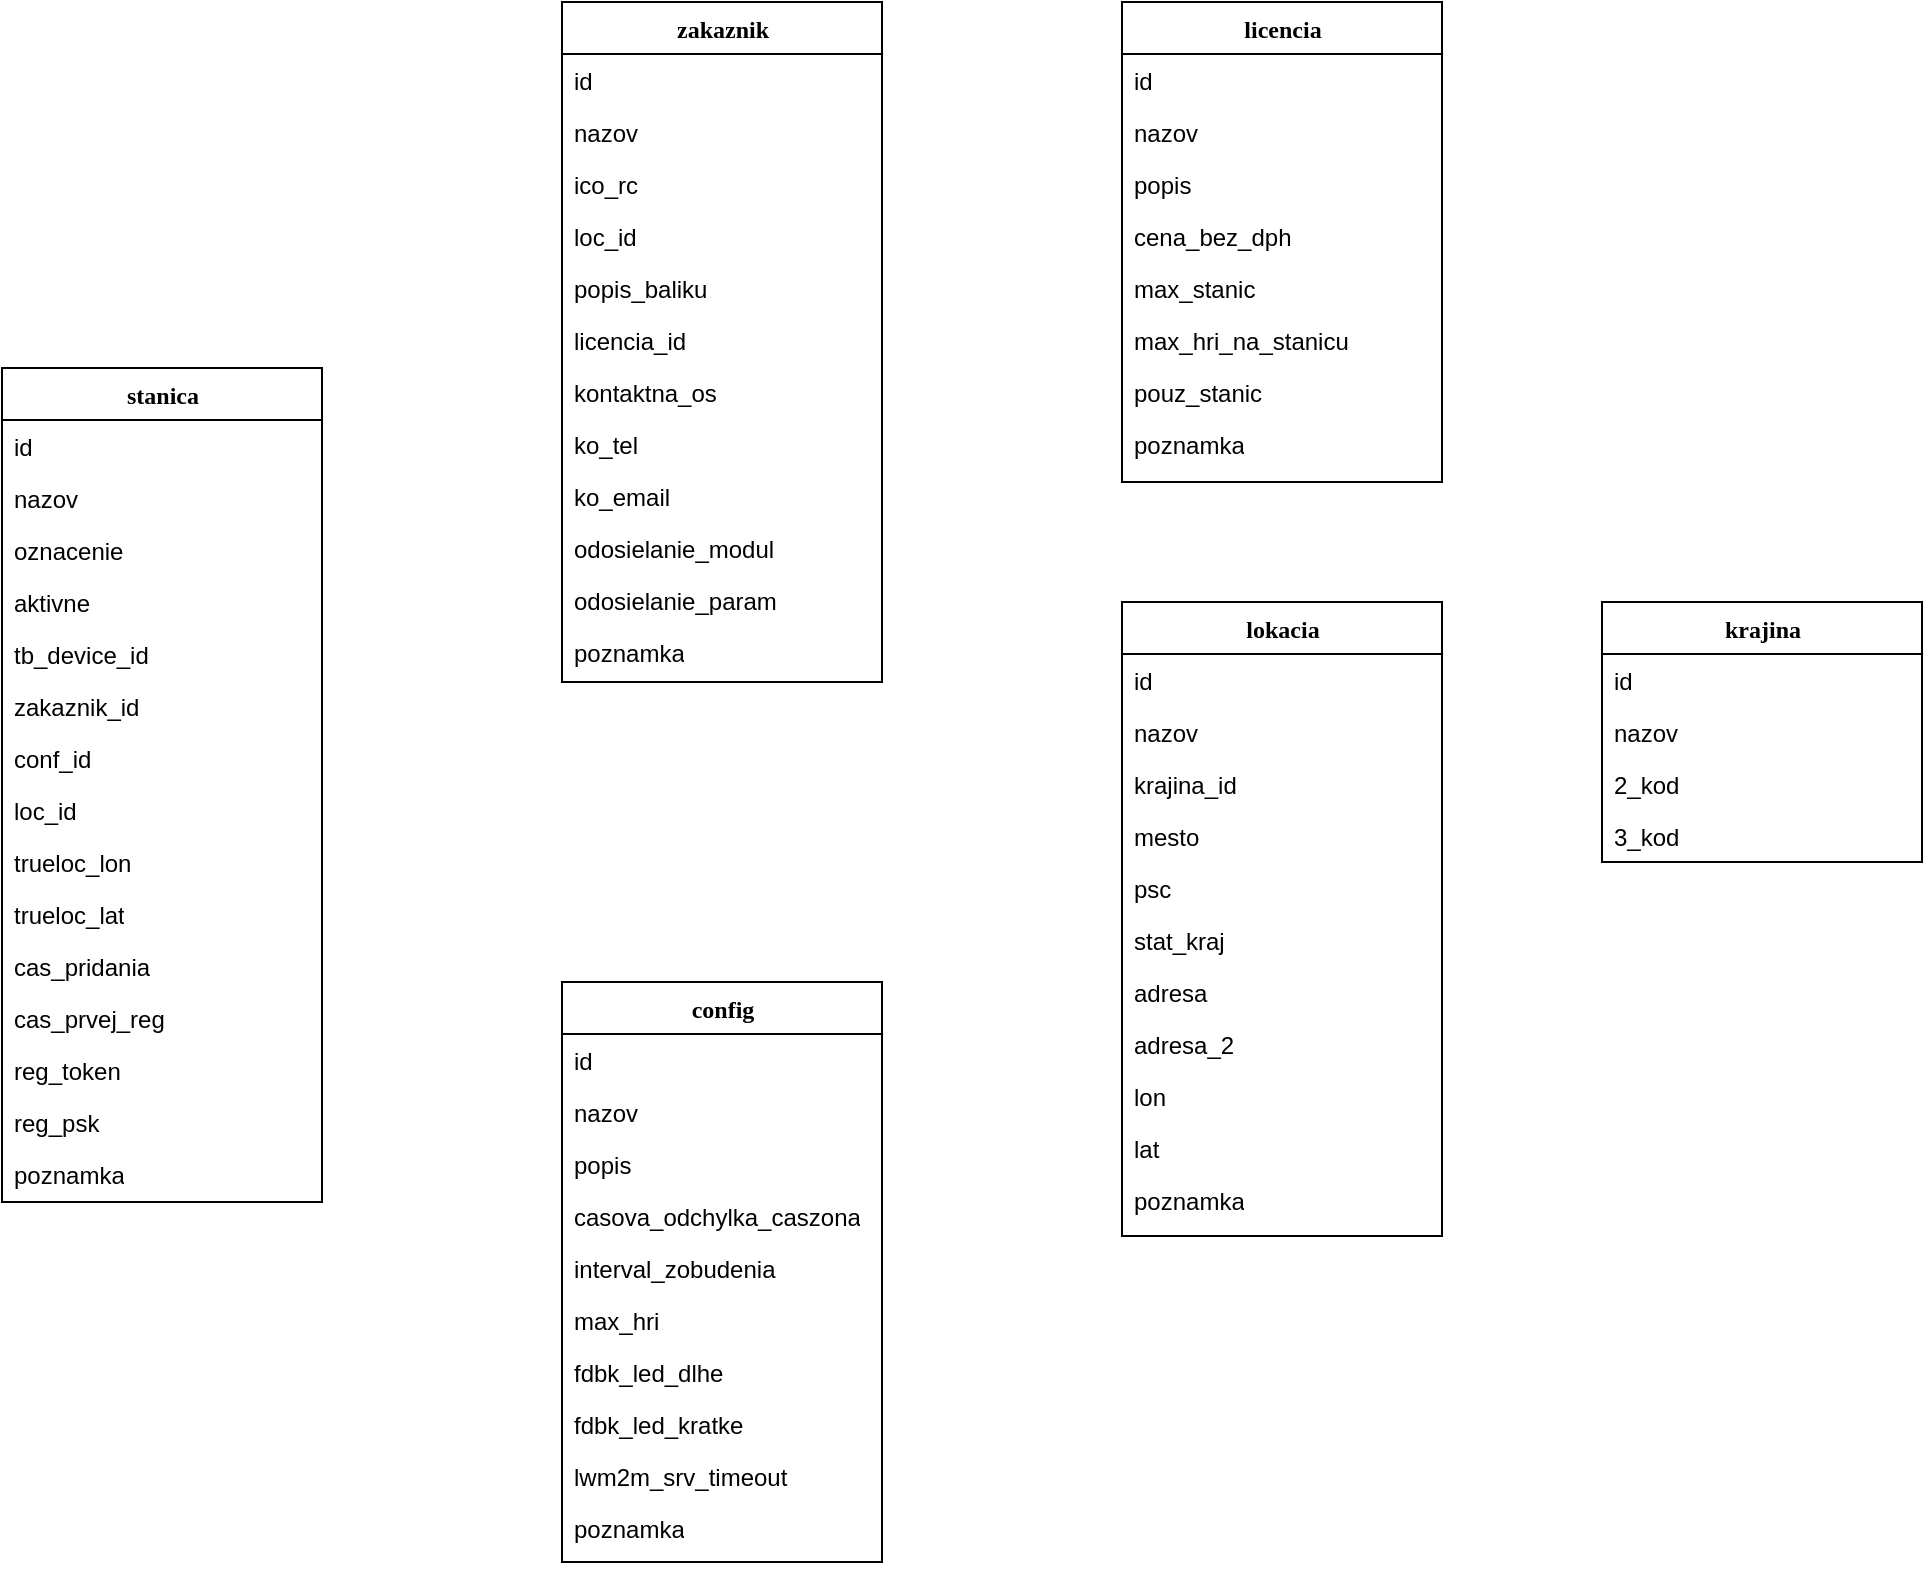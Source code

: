 <mxfile version="21.6.9" type="github">
  <diagram name="Page-1" id="9f46799a-70d6-7492-0946-bef42562c5a5">
    <mxGraphModel dx="1687" dy="920" grid="1" gridSize="10" guides="1" tooltips="1" connect="1" arrows="1" fold="1" page="1" pageScale="1" pageWidth="1169" pageHeight="827" background="none" math="0" shadow="0">
      <root>
        <mxCell id="0" />
        <mxCell id="1" parent="0" />
        <mxCell id="78961159f06e98e8-17" value="stanica" style="swimlane;html=1;fontStyle=1;align=center;verticalAlign=top;childLayout=stackLayout;horizontal=1;startSize=26;horizontalStack=0;resizeParent=1;resizeLast=0;collapsible=1;marginBottom=0;swimlaneFillColor=#ffffff;rounded=0;shadow=0;comic=0;labelBackgroundColor=none;strokeWidth=1;fillColor=none;fontFamily=Verdana;fontSize=12" parent="1" vertex="1">
          <mxGeometry x="160" y="213" width="160" height="417" as="geometry">
            <mxRectangle x="90" y="83" width="90" height="30" as="alternateBounds" />
          </mxGeometry>
        </mxCell>
        <mxCell id="78961159f06e98e8-21" value="id" style="text;html=1;strokeColor=none;fillColor=none;align=left;verticalAlign=top;spacingLeft=4;spacingRight=4;whiteSpace=wrap;overflow=hidden;rotatable=0;points=[[0,0.5],[1,0.5]];portConstraint=eastwest;" parent="78961159f06e98e8-17" vertex="1">
          <mxGeometry y="26" width="160" height="26" as="geometry" />
        </mxCell>
        <mxCell id="78961159f06e98e8-25" value="nazov" style="text;html=1;strokeColor=none;fillColor=none;align=left;verticalAlign=top;spacingLeft=4;spacingRight=4;whiteSpace=wrap;overflow=hidden;rotatable=0;points=[[0,0.5],[1,0.5]];portConstraint=eastwest;" parent="78961159f06e98e8-17" vertex="1">
          <mxGeometry y="52" width="160" height="26" as="geometry" />
        </mxCell>
        <mxCell id="78961159f06e98e8-26" value="oznacenie" style="text;html=1;strokeColor=none;fillColor=none;align=left;verticalAlign=top;spacingLeft=4;spacingRight=4;whiteSpace=wrap;overflow=hidden;rotatable=0;points=[[0,0.5],[1,0.5]];portConstraint=eastwest;" parent="78961159f06e98e8-17" vertex="1">
          <mxGeometry y="78" width="160" height="26" as="geometry" />
        </mxCell>
        <mxCell id="78961159f06e98e8-24" value="aktivne" style="text;html=1;strokeColor=none;fillColor=none;align=left;verticalAlign=top;spacingLeft=4;spacingRight=4;whiteSpace=wrap;overflow=hidden;rotatable=0;points=[[0,0.5],[1,0.5]];portConstraint=eastwest;" parent="78961159f06e98e8-17" vertex="1">
          <mxGeometry y="104" width="160" height="26" as="geometry" />
        </mxCell>
        <mxCell id="NM6Yt-WaF4C9AlxJS71K-1" value="tb_device_id" style="text;html=1;strokeColor=none;fillColor=none;align=left;verticalAlign=top;spacingLeft=4;spacingRight=4;whiteSpace=wrap;overflow=hidden;rotatable=0;points=[[0,0.5],[1,0.5]];portConstraint=eastwest;" vertex="1" parent="78961159f06e98e8-17">
          <mxGeometry y="130" width="160" height="26" as="geometry" />
        </mxCell>
        <mxCell id="NM6Yt-WaF4C9AlxJS71K-2" value="zakaznik_id" style="text;html=1;strokeColor=none;fillColor=none;align=left;verticalAlign=top;spacingLeft=4;spacingRight=4;whiteSpace=wrap;overflow=hidden;rotatable=0;points=[[0,0.5],[1,0.5]];portConstraint=eastwest;" vertex="1" parent="78961159f06e98e8-17">
          <mxGeometry y="156" width="160" height="26" as="geometry" />
        </mxCell>
        <mxCell id="NM6Yt-WaF4C9AlxJS71K-3" value="conf_id" style="text;html=1;strokeColor=none;fillColor=none;align=left;verticalAlign=top;spacingLeft=4;spacingRight=4;whiteSpace=wrap;overflow=hidden;rotatable=0;points=[[0,0.5],[1,0.5]];portConstraint=eastwest;" vertex="1" parent="78961159f06e98e8-17">
          <mxGeometry y="182" width="160" height="26" as="geometry" />
        </mxCell>
        <mxCell id="NM6Yt-WaF4C9AlxJS71K-5" value="loc_id" style="text;html=1;strokeColor=none;fillColor=none;align=left;verticalAlign=top;spacingLeft=4;spacingRight=4;whiteSpace=wrap;overflow=hidden;rotatable=0;points=[[0,0.5],[1,0.5]];portConstraint=eastwest;" vertex="1" parent="78961159f06e98e8-17">
          <mxGeometry y="208" width="160" height="26" as="geometry" />
        </mxCell>
        <mxCell id="NM6Yt-WaF4C9AlxJS71K-6" value="trueloc_lon" style="text;html=1;strokeColor=none;fillColor=none;align=left;verticalAlign=top;spacingLeft=4;spacingRight=4;whiteSpace=wrap;overflow=hidden;rotatable=0;points=[[0,0.5],[1,0.5]];portConstraint=eastwest;" vertex="1" parent="78961159f06e98e8-17">
          <mxGeometry y="234" width="160" height="26" as="geometry" />
        </mxCell>
        <mxCell id="NM6Yt-WaF4C9AlxJS71K-7" value="trueloc_lat" style="text;html=1;strokeColor=none;fillColor=none;align=left;verticalAlign=top;spacingLeft=4;spacingRight=4;whiteSpace=wrap;overflow=hidden;rotatable=0;points=[[0,0.5],[1,0.5]];portConstraint=eastwest;" vertex="1" parent="78961159f06e98e8-17">
          <mxGeometry y="260" width="160" height="26" as="geometry" />
        </mxCell>
        <mxCell id="NM6Yt-WaF4C9AlxJS71K-8" value="cas_pridania" style="text;html=1;strokeColor=none;fillColor=none;align=left;verticalAlign=top;spacingLeft=4;spacingRight=4;whiteSpace=wrap;overflow=hidden;rotatable=0;points=[[0,0.5],[1,0.5]];portConstraint=eastwest;" vertex="1" parent="78961159f06e98e8-17">
          <mxGeometry y="286" width="160" height="26" as="geometry" />
        </mxCell>
        <mxCell id="NM6Yt-WaF4C9AlxJS71K-9" value="cas_prvej_reg" style="text;html=1;strokeColor=none;fillColor=none;align=left;verticalAlign=top;spacingLeft=4;spacingRight=4;whiteSpace=wrap;overflow=hidden;rotatable=0;points=[[0,0.5],[1,0.5]];portConstraint=eastwest;" vertex="1" parent="78961159f06e98e8-17">
          <mxGeometry y="312" width="160" height="26" as="geometry" />
        </mxCell>
        <mxCell id="NM6Yt-WaF4C9AlxJS71K-10" value="reg_token" style="text;html=1;strokeColor=none;fillColor=none;align=left;verticalAlign=top;spacingLeft=4;spacingRight=4;whiteSpace=wrap;overflow=hidden;rotatable=0;points=[[0,0.5],[1,0.5]];portConstraint=eastwest;" vertex="1" parent="78961159f06e98e8-17">
          <mxGeometry y="338" width="160" height="26" as="geometry" />
        </mxCell>
        <mxCell id="NM6Yt-WaF4C9AlxJS71K-11" value="reg_psk" style="text;html=1;strokeColor=none;fillColor=none;align=left;verticalAlign=top;spacingLeft=4;spacingRight=4;whiteSpace=wrap;overflow=hidden;rotatable=0;points=[[0,0.5],[1,0.5]];portConstraint=eastwest;" vertex="1" parent="78961159f06e98e8-17">
          <mxGeometry y="364" width="160" height="26" as="geometry" />
        </mxCell>
        <mxCell id="NM6Yt-WaF4C9AlxJS71K-12" value="poznamka" style="text;html=1;strokeColor=none;fillColor=none;align=left;verticalAlign=top;spacingLeft=4;spacingRight=4;whiteSpace=wrap;overflow=hidden;rotatable=0;points=[[0,0.5],[1,0.5]];portConstraint=eastwest;" vertex="1" parent="78961159f06e98e8-17">
          <mxGeometry y="390" width="160" height="26" as="geometry" />
        </mxCell>
        <mxCell id="78961159f06e98e8-129" style="edgeStyle=elbowEdgeStyle;html=1;labelBackgroundColor=none;startFill=0;startSize=8;endArrow=open;endFill=0;endSize=16;fontFamily=Verdana;fontSize=12;elbow=vertical;dashed=1;" parent="1" target="78961159f06e98e8-56" edge="1">
          <mxGeometry relative="1" as="geometry">
            <mxPoint x="360" y="632" as="sourcePoint" />
          </mxGeometry>
        </mxCell>
        <mxCell id="78961159f06e98e8-130" style="edgeStyle=elbowEdgeStyle;html=1;labelBackgroundColor=none;startFill=0;startSize=8;endArrow=diamondThin;endFill=0;endSize=16;fontFamily=Verdana;fontSize=12;elbow=vertical;" parent="1" target="78961159f06e98e8-69" edge="1">
          <mxGeometry relative="1" as="geometry">
            <mxPoint x="550" y="617" as="sourcePoint" />
          </mxGeometry>
        </mxCell>
        <mxCell id="NM6Yt-WaF4C9AlxJS71K-13" value="zakaznik" style="swimlane;html=1;fontStyle=1;align=center;verticalAlign=top;childLayout=stackLayout;horizontal=1;startSize=26;horizontalStack=0;resizeParent=1;resizeLast=0;collapsible=1;marginBottom=0;swimlaneFillColor=#ffffff;rounded=0;shadow=0;comic=0;labelBackgroundColor=none;strokeWidth=1;fillColor=none;fontFamily=Verdana;fontSize=12" vertex="1" parent="1">
          <mxGeometry x="440" y="30" width="160" height="340" as="geometry">
            <mxRectangle x="90" y="83" width="90" height="30" as="alternateBounds" />
          </mxGeometry>
        </mxCell>
        <mxCell id="NM6Yt-WaF4C9AlxJS71K-14" value="id" style="text;html=1;strokeColor=none;fillColor=none;align=left;verticalAlign=top;spacingLeft=4;spacingRight=4;whiteSpace=wrap;overflow=hidden;rotatable=0;points=[[0,0.5],[1,0.5]];portConstraint=eastwest;" vertex="1" parent="NM6Yt-WaF4C9AlxJS71K-13">
          <mxGeometry y="26" width="160" height="26" as="geometry" />
        </mxCell>
        <mxCell id="NM6Yt-WaF4C9AlxJS71K-15" value="nazov" style="text;html=1;strokeColor=none;fillColor=none;align=left;verticalAlign=top;spacingLeft=4;spacingRight=4;whiteSpace=wrap;overflow=hidden;rotatable=0;points=[[0,0.5],[1,0.5]];portConstraint=eastwest;" vertex="1" parent="NM6Yt-WaF4C9AlxJS71K-13">
          <mxGeometry y="52" width="160" height="26" as="geometry" />
        </mxCell>
        <mxCell id="NM6Yt-WaF4C9AlxJS71K-29" value="ico_rc" style="text;html=1;strokeColor=none;fillColor=none;align=left;verticalAlign=top;spacingLeft=4;spacingRight=4;whiteSpace=wrap;overflow=hidden;rotatable=0;points=[[0,0.5],[1,0.5]];portConstraint=eastwest;" vertex="1" parent="NM6Yt-WaF4C9AlxJS71K-13">
          <mxGeometry y="78" width="160" height="26" as="geometry" />
        </mxCell>
        <mxCell id="NM6Yt-WaF4C9AlxJS71K-30" value="loc_id" style="text;html=1;strokeColor=none;fillColor=none;align=left;verticalAlign=top;spacingLeft=4;spacingRight=4;whiteSpace=wrap;overflow=hidden;rotatable=0;points=[[0,0.5],[1,0.5]];portConstraint=eastwest;" vertex="1" parent="NM6Yt-WaF4C9AlxJS71K-13">
          <mxGeometry y="104" width="160" height="26" as="geometry" />
        </mxCell>
        <mxCell id="NM6Yt-WaF4C9AlxJS71K-31" value="popis_baliku" style="text;html=1;strokeColor=none;fillColor=none;align=left;verticalAlign=top;spacingLeft=4;spacingRight=4;whiteSpace=wrap;overflow=hidden;rotatable=0;points=[[0,0.5],[1,0.5]];portConstraint=eastwest;" vertex="1" parent="NM6Yt-WaF4C9AlxJS71K-13">
          <mxGeometry y="130" width="160" height="26" as="geometry" />
        </mxCell>
        <mxCell id="NM6Yt-WaF4C9AlxJS71K-32" value="licencia_id" style="text;html=1;strokeColor=none;fillColor=none;align=left;verticalAlign=top;spacingLeft=4;spacingRight=4;whiteSpace=wrap;overflow=hidden;rotatable=0;points=[[0,0.5],[1,0.5]];portConstraint=eastwest;" vertex="1" parent="NM6Yt-WaF4C9AlxJS71K-13">
          <mxGeometry y="156" width="160" height="26" as="geometry" />
        </mxCell>
        <mxCell id="NM6Yt-WaF4C9AlxJS71K-33" value="kontaktna_os" style="text;html=1;strokeColor=none;fillColor=none;align=left;verticalAlign=top;spacingLeft=4;spacingRight=4;whiteSpace=wrap;overflow=hidden;rotatable=0;points=[[0,0.5],[1,0.5]];portConstraint=eastwest;" vertex="1" parent="NM6Yt-WaF4C9AlxJS71K-13">
          <mxGeometry y="182" width="160" height="26" as="geometry" />
        </mxCell>
        <mxCell id="NM6Yt-WaF4C9AlxJS71K-34" value="ko_tel" style="text;html=1;strokeColor=none;fillColor=none;align=left;verticalAlign=top;spacingLeft=4;spacingRight=4;whiteSpace=wrap;overflow=hidden;rotatable=0;points=[[0,0.5],[1,0.5]];portConstraint=eastwest;" vertex="1" parent="NM6Yt-WaF4C9AlxJS71K-13">
          <mxGeometry y="208" width="160" height="26" as="geometry" />
        </mxCell>
        <mxCell id="NM6Yt-WaF4C9AlxJS71K-35" value="ko_email" style="text;html=1;strokeColor=none;fillColor=none;align=left;verticalAlign=top;spacingLeft=4;spacingRight=4;whiteSpace=wrap;overflow=hidden;rotatable=0;points=[[0,0.5],[1,0.5]];portConstraint=eastwest;" vertex="1" parent="NM6Yt-WaF4C9AlxJS71K-13">
          <mxGeometry y="234" width="160" height="26" as="geometry" />
        </mxCell>
        <mxCell id="NM6Yt-WaF4C9AlxJS71K-36" value="odosielanie_modul" style="text;html=1;strokeColor=none;fillColor=none;align=left;verticalAlign=top;spacingLeft=4;spacingRight=4;whiteSpace=wrap;overflow=hidden;rotatable=0;points=[[0,0.5],[1,0.5]];portConstraint=eastwest;" vertex="1" parent="NM6Yt-WaF4C9AlxJS71K-13">
          <mxGeometry y="260" width="160" height="26" as="geometry" />
        </mxCell>
        <mxCell id="NM6Yt-WaF4C9AlxJS71K-37" value="odosielanie_param" style="text;html=1;strokeColor=none;fillColor=none;align=left;verticalAlign=top;spacingLeft=4;spacingRight=4;whiteSpace=wrap;overflow=hidden;rotatable=0;points=[[0,0.5],[1,0.5]];portConstraint=eastwest;" vertex="1" parent="NM6Yt-WaF4C9AlxJS71K-13">
          <mxGeometry y="286" width="160" height="26" as="geometry" />
        </mxCell>
        <mxCell id="NM6Yt-WaF4C9AlxJS71K-38" value="poznamka" style="text;html=1;strokeColor=none;fillColor=none;align=left;verticalAlign=top;spacingLeft=4;spacingRight=4;whiteSpace=wrap;overflow=hidden;rotatable=0;points=[[0,0.5],[1,0.5]];portConstraint=eastwest;" vertex="1" parent="NM6Yt-WaF4C9AlxJS71K-13">
          <mxGeometry y="312" width="160" height="26" as="geometry" />
        </mxCell>
        <mxCell id="NM6Yt-WaF4C9AlxJS71K-39" value="lokacia" style="swimlane;html=1;fontStyle=1;align=center;verticalAlign=top;childLayout=stackLayout;horizontal=1;startSize=26;horizontalStack=0;resizeParent=1;resizeLast=0;collapsible=1;marginBottom=0;swimlaneFillColor=#ffffff;rounded=0;shadow=0;comic=0;labelBackgroundColor=none;strokeWidth=1;fillColor=none;fontFamily=Verdana;fontSize=12" vertex="1" parent="1">
          <mxGeometry x="720" y="330" width="160" height="317" as="geometry">
            <mxRectangle x="90" y="83" width="90" height="30" as="alternateBounds" />
          </mxGeometry>
        </mxCell>
        <mxCell id="NM6Yt-WaF4C9AlxJS71K-40" value="id" style="text;html=1;strokeColor=none;fillColor=none;align=left;verticalAlign=top;spacingLeft=4;spacingRight=4;whiteSpace=wrap;overflow=hidden;rotatable=0;points=[[0,0.5],[1,0.5]];portConstraint=eastwest;" vertex="1" parent="NM6Yt-WaF4C9AlxJS71K-39">
          <mxGeometry y="26" width="160" height="26" as="geometry" />
        </mxCell>
        <mxCell id="NM6Yt-WaF4C9AlxJS71K-41" value="nazov" style="text;html=1;strokeColor=none;fillColor=none;align=left;verticalAlign=top;spacingLeft=4;spacingRight=4;whiteSpace=wrap;overflow=hidden;rotatable=0;points=[[0,0.5],[1,0.5]];portConstraint=eastwest;" vertex="1" parent="NM6Yt-WaF4C9AlxJS71K-39">
          <mxGeometry y="52" width="160" height="26" as="geometry" />
        </mxCell>
        <mxCell id="NM6Yt-WaF4C9AlxJS71K-52" value="krajina_id" style="text;html=1;strokeColor=none;fillColor=none;align=left;verticalAlign=top;spacingLeft=4;spacingRight=4;whiteSpace=wrap;overflow=hidden;rotatable=0;points=[[0,0.5],[1,0.5]];portConstraint=eastwest;" vertex="1" parent="NM6Yt-WaF4C9AlxJS71K-39">
          <mxGeometry y="78" width="160" height="26" as="geometry" />
        </mxCell>
        <mxCell id="NM6Yt-WaF4C9AlxJS71K-53" value="mesto" style="text;html=1;strokeColor=none;fillColor=none;align=left;verticalAlign=top;spacingLeft=4;spacingRight=4;whiteSpace=wrap;overflow=hidden;rotatable=0;points=[[0,0.5],[1,0.5]];portConstraint=eastwest;" vertex="1" parent="NM6Yt-WaF4C9AlxJS71K-39">
          <mxGeometry y="104" width="160" height="26" as="geometry" />
        </mxCell>
        <mxCell id="NM6Yt-WaF4C9AlxJS71K-54" value="psc" style="text;html=1;strokeColor=none;fillColor=none;align=left;verticalAlign=top;spacingLeft=4;spacingRight=4;whiteSpace=wrap;overflow=hidden;rotatable=0;points=[[0,0.5],[1,0.5]];portConstraint=eastwest;" vertex="1" parent="NM6Yt-WaF4C9AlxJS71K-39">
          <mxGeometry y="130" width="160" height="26" as="geometry" />
        </mxCell>
        <mxCell id="NM6Yt-WaF4C9AlxJS71K-55" value="stat_kraj" style="text;html=1;strokeColor=none;fillColor=none;align=left;verticalAlign=top;spacingLeft=4;spacingRight=4;whiteSpace=wrap;overflow=hidden;rotatable=0;points=[[0,0.5],[1,0.5]];portConstraint=eastwest;" vertex="1" parent="NM6Yt-WaF4C9AlxJS71K-39">
          <mxGeometry y="156" width="160" height="26" as="geometry" />
        </mxCell>
        <mxCell id="NM6Yt-WaF4C9AlxJS71K-56" value="adresa" style="text;html=1;strokeColor=none;fillColor=none;align=left;verticalAlign=top;spacingLeft=4;spacingRight=4;whiteSpace=wrap;overflow=hidden;rotatable=0;points=[[0,0.5],[1,0.5]];portConstraint=eastwest;" vertex="1" parent="NM6Yt-WaF4C9AlxJS71K-39">
          <mxGeometry y="182" width="160" height="26" as="geometry" />
        </mxCell>
        <mxCell id="NM6Yt-WaF4C9AlxJS71K-57" value="adresa_2" style="text;html=1;strokeColor=none;fillColor=none;align=left;verticalAlign=top;spacingLeft=4;spacingRight=4;whiteSpace=wrap;overflow=hidden;rotatable=0;points=[[0,0.5],[1,0.5]];portConstraint=eastwest;" vertex="1" parent="NM6Yt-WaF4C9AlxJS71K-39">
          <mxGeometry y="208" width="160" height="26" as="geometry" />
        </mxCell>
        <mxCell id="NM6Yt-WaF4C9AlxJS71K-58" value="lon" style="text;html=1;strokeColor=none;fillColor=none;align=left;verticalAlign=top;spacingLeft=4;spacingRight=4;whiteSpace=wrap;overflow=hidden;rotatable=0;points=[[0,0.5],[1,0.5]];portConstraint=eastwest;" vertex="1" parent="NM6Yt-WaF4C9AlxJS71K-39">
          <mxGeometry y="234" width="160" height="26" as="geometry" />
        </mxCell>
        <mxCell id="NM6Yt-WaF4C9AlxJS71K-59" value="lat" style="text;html=1;strokeColor=none;fillColor=none;align=left;verticalAlign=top;spacingLeft=4;spacingRight=4;whiteSpace=wrap;overflow=hidden;rotatable=0;points=[[0,0.5],[1,0.5]];portConstraint=eastwest;" vertex="1" parent="NM6Yt-WaF4C9AlxJS71K-39">
          <mxGeometry y="260" width="160" height="26" as="geometry" />
        </mxCell>
        <mxCell id="NM6Yt-WaF4C9AlxJS71K-60" value="poznamka" style="text;html=1;strokeColor=none;fillColor=none;align=left;verticalAlign=top;spacingLeft=4;spacingRight=4;whiteSpace=wrap;overflow=hidden;rotatable=0;points=[[0,0.5],[1,0.5]];portConstraint=eastwest;" vertex="1" parent="NM6Yt-WaF4C9AlxJS71K-39">
          <mxGeometry y="286" width="160" height="24" as="geometry" />
        </mxCell>
        <mxCell id="NM6Yt-WaF4C9AlxJS71K-61" value="krajina" style="swimlane;html=1;fontStyle=1;align=center;verticalAlign=top;childLayout=stackLayout;horizontal=1;startSize=26;horizontalStack=0;resizeParent=1;resizeLast=0;collapsible=1;marginBottom=0;swimlaneFillColor=#ffffff;rounded=0;shadow=0;comic=0;labelBackgroundColor=none;strokeWidth=1;fillColor=none;fontFamily=Verdana;fontSize=12" vertex="1" parent="1">
          <mxGeometry x="960" y="330" width="160" height="130" as="geometry">
            <mxRectangle x="90" y="83" width="90" height="30" as="alternateBounds" />
          </mxGeometry>
        </mxCell>
        <mxCell id="NM6Yt-WaF4C9AlxJS71K-62" value="id" style="text;html=1;strokeColor=none;fillColor=none;align=left;verticalAlign=top;spacingLeft=4;spacingRight=4;whiteSpace=wrap;overflow=hidden;rotatable=0;points=[[0,0.5],[1,0.5]];portConstraint=eastwest;" vertex="1" parent="NM6Yt-WaF4C9AlxJS71K-61">
          <mxGeometry y="26" width="160" height="26" as="geometry" />
        </mxCell>
        <mxCell id="NM6Yt-WaF4C9AlxJS71K-63" value="nazov" style="text;html=1;strokeColor=none;fillColor=none;align=left;verticalAlign=top;spacingLeft=4;spacingRight=4;whiteSpace=wrap;overflow=hidden;rotatable=0;points=[[0,0.5],[1,0.5]];portConstraint=eastwest;" vertex="1" parent="NM6Yt-WaF4C9AlxJS71K-61">
          <mxGeometry y="52" width="160" height="26" as="geometry" />
        </mxCell>
        <mxCell id="NM6Yt-WaF4C9AlxJS71K-73" value="2_kod" style="text;html=1;strokeColor=none;fillColor=none;align=left;verticalAlign=top;spacingLeft=4;spacingRight=4;whiteSpace=wrap;overflow=hidden;rotatable=0;points=[[0,0.5],[1,0.5]];portConstraint=eastwest;" vertex="1" parent="NM6Yt-WaF4C9AlxJS71K-61">
          <mxGeometry y="78" width="160" height="26" as="geometry" />
        </mxCell>
        <mxCell id="NM6Yt-WaF4C9AlxJS71K-74" value="3_kod" style="text;html=1;strokeColor=none;fillColor=none;align=left;verticalAlign=top;spacingLeft=4;spacingRight=4;whiteSpace=wrap;overflow=hidden;rotatable=0;points=[[0,0.5],[1,0.5]];portConstraint=eastwest;" vertex="1" parent="NM6Yt-WaF4C9AlxJS71K-61">
          <mxGeometry y="104" width="160" height="26" as="geometry" />
        </mxCell>
        <mxCell id="NM6Yt-WaF4C9AlxJS71K-75" value="licencia" style="swimlane;html=1;fontStyle=1;align=center;verticalAlign=top;childLayout=stackLayout;horizontal=1;startSize=26;horizontalStack=0;resizeParent=1;resizeLast=0;collapsible=1;marginBottom=0;swimlaneFillColor=#ffffff;rounded=0;shadow=0;comic=0;labelBackgroundColor=none;strokeWidth=1;fillColor=none;fontFamily=Verdana;fontSize=12" vertex="1" parent="1">
          <mxGeometry x="720" y="30" width="160" height="240" as="geometry">
            <mxRectangle x="90" y="83" width="90" height="30" as="alternateBounds" />
          </mxGeometry>
        </mxCell>
        <mxCell id="NM6Yt-WaF4C9AlxJS71K-76" value="id" style="text;html=1;strokeColor=none;fillColor=none;align=left;verticalAlign=top;spacingLeft=4;spacingRight=4;whiteSpace=wrap;overflow=hidden;rotatable=0;points=[[0,0.5],[1,0.5]];portConstraint=eastwest;" vertex="1" parent="NM6Yt-WaF4C9AlxJS71K-75">
          <mxGeometry y="26" width="160" height="26" as="geometry" />
        </mxCell>
        <mxCell id="NM6Yt-WaF4C9AlxJS71K-77" value="nazov" style="text;html=1;strokeColor=none;fillColor=none;align=left;verticalAlign=top;spacingLeft=4;spacingRight=4;whiteSpace=wrap;overflow=hidden;rotatable=0;points=[[0,0.5],[1,0.5]];portConstraint=eastwest;" vertex="1" parent="NM6Yt-WaF4C9AlxJS71K-75">
          <mxGeometry y="52" width="160" height="26" as="geometry" />
        </mxCell>
        <mxCell id="NM6Yt-WaF4C9AlxJS71K-78" value="popis" style="text;html=1;strokeColor=none;fillColor=none;align=left;verticalAlign=top;spacingLeft=4;spacingRight=4;whiteSpace=wrap;overflow=hidden;rotatable=0;points=[[0,0.5],[1,0.5]];portConstraint=eastwest;" vertex="1" parent="NM6Yt-WaF4C9AlxJS71K-75">
          <mxGeometry y="78" width="160" height="26" as="geometry" />
        </mxCell>
        <mxCell id="NM6Yt-WaF4C9AlxJS71K-79" value="cena_bez_dph" style="text;html=1;strokeColor=none;fillColor=none;align=left;verticalAlign=top;spacingLeft=4;spacingRight=4;whiteSpace=wrap;overflow=hidden;rotatable=0;points=[[0,0.5],[1,0.5]];portConstraint=eastwest;" vertex="1" parent="NM6Yt-WaF4C9AlxJS71K-75">
          <mxGeometry y="104" width="160" height="26" as="geometry" />
        </mxCell>
        <mxCell id="NM6Yt-WaF4C9AlxJS71K-80" value="max_stanic" style="text;html=1;strokeColor=none;fillColor=none;align=left;verticalAlign=top;spacingLeft=4;spacingRight=4;whiteSpace=wrap;overflow=hidden;rotatable=0;points=[[0,0.5],[1,0.5]];portConstraint=eastwest;" vertex="1" parent="NM6Yt-WaF4C9AlxJS71K-75">
          <mxGeometry y="130" width="160" height="26" as="geometry" />
        </mxCell>
        <mxCell id="NM6Yt-WaF4C9AlxJS71K-81" value="max_hri_na_stanicu" style="text;html=1;strokeColor=none;fillColor=none;align=left;verticalAlign=top;spacingLeft=4;spacingRight=4;whiteSpace=wrap;overflow=hidden;rotatable=0;points=[[0,0.5],[1,0.5]];portConstraint=eastwest;" vertex="1" parent="NM6Yt-WaF4C9AlxJS71K-75">
          <mxGeometry y="156" width="160" height="26" as="geometry" />
        </mxCell>
        <mxCell id="NM6Yt-WaF4C9AlxJS71K-82" value="pouz_stanic" style="text;html=1;strokeColor=none;fillColor=none;align=left;verticalAlign=top;spacingLeft=4;spacingRight=4;whiteSpace=wrap;overflow=hidden;rotatable=0;points=[[0,0.5],[1,0.5]];portConstraint=eastwest;" vertex="1" parent="NM6Yt-WaF4C9AlxJS71K-75">
          <mxGeometry y="182" width="160" height="26" as="geometry" />
        </mxCell>
        <mxCell id="NM6Yt-WaF4C9AlxJS71K-83" value="poznamka" style="text;html=1;strokeColor=none;fillColor=none;align=left;verticalAlign=top;spacingLeft=4;spacingRight=4;whiteSpace=wrap;overflow=hidden;rotatable=0;points=[[0,0.5],[1,0.5]];portConstraint=eastwest;" vertex="1" parent="NM6Yt-WaF4C9AlxJS71K-75">
          <mxGeometry y="208" width="160" height="32" as="geometry" />
        </mxCell>
        <mxCell id="NM6Yt-WaF4C9AlxJS71K-84" value="config" style="swimlane;html=1;fontStyle=1;align=center;verticalAlign=top;childLayout=stackLayout;horizontal=1;startSize=26;horizontalStack=0;resizeParent=1;resizeLast=0;collapsible=1;marginBottom=0;swimlaneFillColor=#ffffff;rounded=0;shadow=0;comic=0;labelBackgroundColor=none;strokeWidth=1;fillColor=none;fontFamily=Verdana;fontSize=12" vertex="1" parent="1">
          <mxGeometry x="440" y="520" width="160" height="290" as="geometry">
            <mxRectangle x="90" y="83" width="90" height="30" as="alternateBounds" />
          </mxGeometry>
        </mxCell>
        <mxCell id="NM6Yt-WaF4C9AlxJS71K-85" value="id" style="text;html=1;strokeColor=none;fillColor=none;align=left;verticalAlign=top;spacingLeft=4;spacingRight=4;whiteSpace=wrap;overflow=hidden;rotatable=0;points=[[0,0.5],[1,0.5]];portConstraint=eastwest;" vertex="1" parent="NM6Yt-WaF4C9AlxJS71K-84">
          <mxGeometry y="26" width="160" height="26" as="geometry" />
        </mxCell>
        <mxCell id="NM6Yt-WaF4C9AlxJS71K-86" value="nazov" style="text;html=1;strokeColor=none;fillColor=none;align=left;verticalAlign=top;spacingLeft=4;spacingRight=4;whiteSpace=wrap;overflow=hidden;rotatable=0;points=[[0,0.5],[1,0.5]];portConstraint=eastwest;" vertex="1" parent="NM6Yt-WaF4C9AlxJS71K-84">
          <mxGeometry y="52" width="160" height="26" as="geometry" />
        </mxCell>
        <mxCell id="NM6Yt-WaF4C9AlxJS71K-87" value="popis" style="text;html=1;strokeColor=none;fillColor=none;align=left;verticalAlign=top;spacingLeft=4;spacingRight=4;whiteSpace=wrap;overflow=hidden;rotatable=0;points=[[0,0.5],[1,0.5]];portConstraint=eastwest;" vertex="1" parent="NM6Yt-WaF4C9AlxJS71K-84">
          <mxGeometry y="78" width="160" height="26" as="geometry" />
        </mxCell>
        <mxCell id="NM6Yt-WaF4C9AlxJS71K-93" value="casova_odchylka_caszona" style="text;html=1;strokeColor=none;fillColor=none;align=left;verticalAlign=top;spacingLeft=4;spacingRight=4;whiteSpace=wrap;overflow=hidden;rotatable=0;points=[[0,0.5],[1,0.5]];portConstraint=eastwest;" vertex="1" parent="NM6Yt-WaF4C9AlxJS71K-84">
          <mxGeometry y="104" width="160" height="26" as="geometry" />
        </mxCell>
        <mxCell id="NM6Yt-WaF4C9AlxJS71K-94" value="interval_zobudenia" style="text;html=1;strokeColor=none;fillColor=none;align=left;verticalAlign=top;spacingLeft=4;spacingRight=4;whiteSpace=wrap;overflow=hidden;rotatable=0;points=[[0,0.5],[1,0.5]];portConstraint=eastwest;" vertex="1" parent="NM6Yt-WaF4C9AlxJS71K-84">
          <mxGeometry y="130" width="160" height="26" as="geometry" />
        </mxCell>
        <mxCell id="NM6Yt-WaF4C9AlxJS71K-95" value="max_hri" style="text;html=1;strokeColor=none;fillColor=none;align=left;verticalAlign=top;spacingLeft=4;spacingRight=4;whiteSpace=wrap;overflow=hidden;rotatable=0;points=[[0,0.5],[1,0.5]];portConstraint=eastwest;" vertex="1" parent="NM6Yt-WaF4C9AlxJS71K-84">
          <mxGeometry y="156" width="160" height="26" as="geometry" />
        </mxCell>
        <mxCell id="NM6Yt-WaF4C9AlxJS71K-96" value="fdbk_led_dlhe" style="text;html=1;strokeColor=none;fillColor=none;align=left;verticalAlign=top;spacingLeft=4;spacingRight=4;whiteSpace=wrap;overflow=hidden;rotatable=0;points=[[0,0.5],[1,0.5]];portConstraint=eastwest;" vertex="1" parent="NM6Yt-WaF4C9AlxJS71K-84">
          <mxGeometry y="182" width="160" height="26" as="geometry" />
        </mxCell>
        <mxCell id="NM6Yt-WaF4C9AlxJS71K-97" value="fdbk_led_kratke" style="text;html=1;strokeColor=none;fillColor=none;align=left;verticalAlign=top;spacingLeft=4;spacingRight=4;whiteSpace=wrap;overflow=hidden;rotatable=0;points=[[0,0.5],[1,0.5]];portConstraint=eastwest;" vertex="1" parent="NM6Yt-WaF4C9AlxJS71K-84">
          <mxGeometry y="208" width="160" height="26" as="geometry" />
        </mxCell>
        <mxCell id="NM6Yt-WaF4C9AlxJS71K-98" value="lwm2m_srv_timeout" style="text;html=1;strokeColor=none;fillColor=none;align=left;verticalAlign=top;spacingLeft=4;spacingRight=4;whiteSpace=wrap;overflow=hidden;rotatable=0;points=[[0,0.5],[1,0.5]];portConstraint=eastwest;" vertex="1" parent="NM6Yt-WaF4C9AlxJS71K-84">
          <mxGeometry y="234" width="160" height="26" as="geometry" />
        </mxCell>
        <mxCell id="NM6Yt-WaF4C9AlxJS71K-99" value="poznamka" style="text;html=1;strokeColor=none;fillColor=none;align=left;verticalAlign=top;spacingLeft=4;spacingRight=4;whiteSpace=wrap;overflow=hidden;rotatable=0;points=[[0,0.5],[1,0.5]];portConstraint=eastwest;" vertex="1" parent="NM6Yt-WaF4C9AlxJS71K-84">
          <mxGeometry y="260" width="160" height="30" as="geometry" />
        </mxCell>
      </root>
    </mxGraphModel>
  </diagram>
</mxfile>
